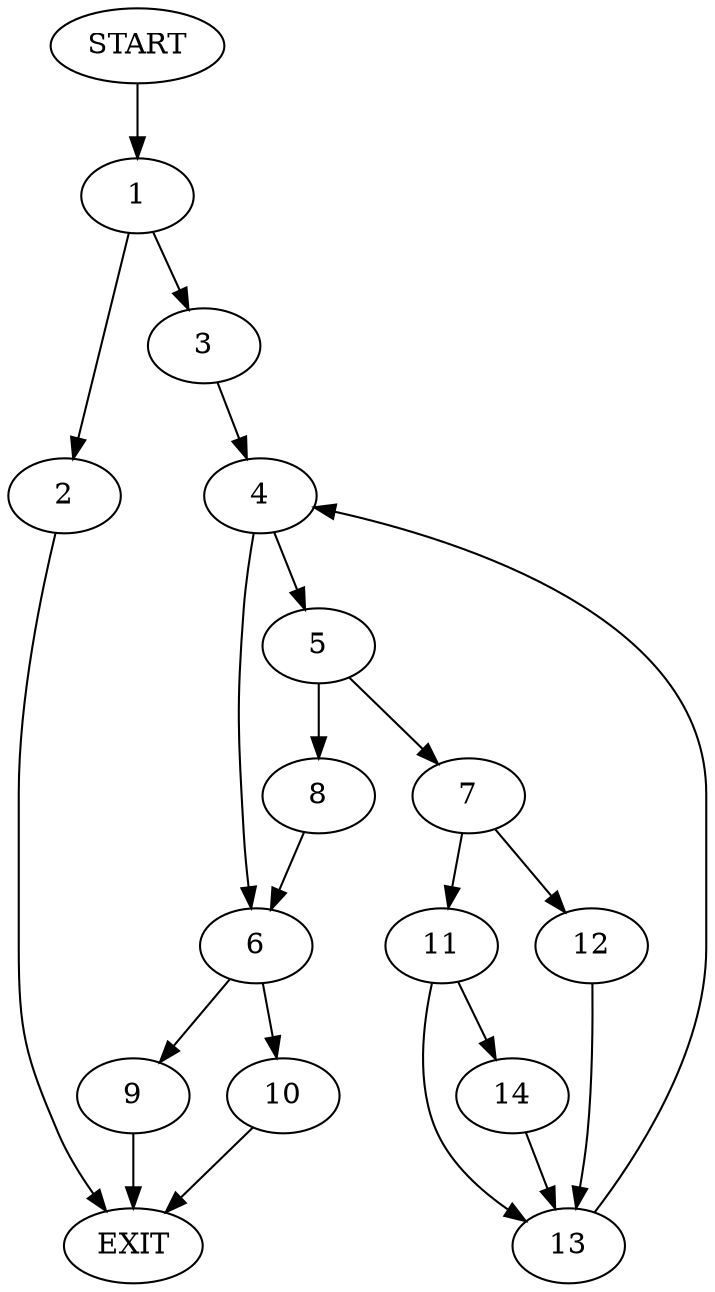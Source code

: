 digraph {
0 [label="START"]
15 [label="EXIT"]
0 -> 1
1 -> 2
1 -> 3
2 -> 15
3 -> 4
4 -> 5
4 -> 6
5 -> 7
5 -> 8
6 -> 9
6 -> 10
8 -> 6
7 -> 11
7 -> 12
12 -> 13
11 -> 13
11 -> 14
13 -> 4
14 -> 13
10 -> 15
9 -> 15
}
